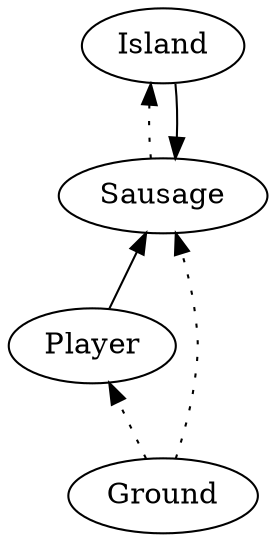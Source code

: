digraph G {
rankdir = BT;
	"Ground" -> "Player" [style=dotted];
	"Player" -> "Sausage";
	"Ground" -> "Sausage" [style=dotted];
	"Sausage" -> "Island" [style=dotted];
	"Island" -> "Sausage";
}